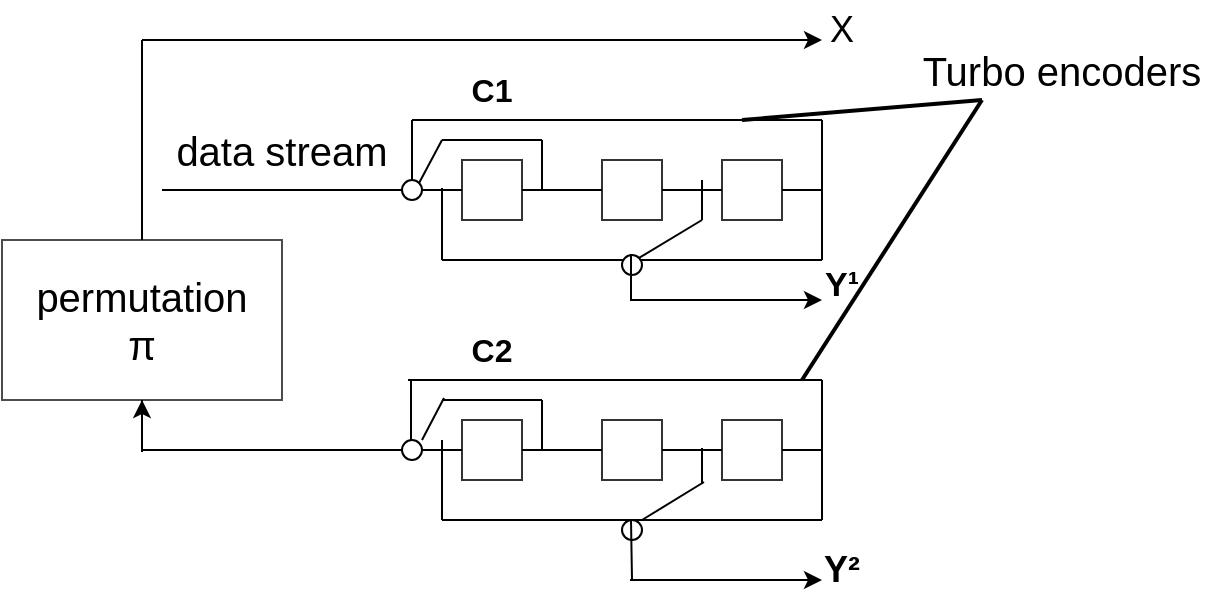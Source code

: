 <mxfile version="24.3.1" type="device" pages="2">
  <diagram name="Page-1" id="XCrYXSxuAxy7HjOUx5iQ">
    <mxGraphModel dx="1050" dy="522" grid="1" gridSize="10" guides="1" tooltips="1" connect="1" arrows="1" fold="1" page="1" pageScale="1" pageWidth="827" pageHeight="1169" math="0" shadow="0">
      <root>
        <mxCell id="0" />
        <mxCell id="1" parent="0" />
        <mxCell id="hU-m6w8Db3_4RPYIs6zg-1" value="" style="rounded=0;whiteSpace=wrap;html=1;opacity=70;" parent="1" vertex="1">
          <mxGeometry x="40" y="730" width="140" height="80" as="geometry" />
        </mxCell>
        <mxCell id="hU-m6w8Db3_4RPYIs6zg-2" value="&lt;font style=&quot;font-size: 20px;&quot;&gt;permutation&lt;br&gt;π&lt;/font&gt;" style="text;html=1;align=center;verticalAlign=middle;whiteSpace=wrap;rounded=0;" parent="1" vertex="1">
          <mxGeometry x="65" y="747.5" width="90" height="45" as="geometry" />
        </mxCell>
        <mxCell id="hU-m6w8Db3_4RPYIs6zg-3" value="" style="endArrow=none;html=1;rounded=0;exitX=0.5;exitY=0;exitDx=0;exitDy=0;" parent="1" source="hU-m6w8Db3_4RPYIs6zg-1" edge="1">
          <mxGeometry width="50" height="50" relative="1" as="geometry">
            <mxPoint x="170" y="710" as="sourcePoint" />
            <mxPoint x="110" y="630" as="targetPoint" />
          </mxGeometry>
        </mxCell>
        <mxCell id="hU-m6w8Db3_4RPYIs6zg-4" value="" style="endArrow=classic;html=1;rounded=0;" parent="1" edge="1">
          <mxGeometry width="50" height="50" relative="1" as="geometry">
            <mxPoint x="110" y="630" as="sourcePoint" />
            <mxPoint x="450" y="630" as="targetPoint" />
          </mxGeometry>
        </mxCell>
        <mxCell id="hU-m6w8Db3_4RPYIs6zg-5" value="" style="ellipse;whiteSpace=wrap;html=1;aspect=fixed;" parent="1" vertex="1">
          <mxGeometry x="240" y="700" width="10" height="10" as="geometry" />
        </mxCell>
        <mxCell id="hU-m6w8Db3_4RPYIs6zg-6" value="" style="whiteSpace=wrap;html=1;aspect=fixed;opacity=80;" parent="1" vertex="1">
          <mxGeometry x="270" y="690" width="30" height="30" as="geometry" />
        </mxCell>
        <mxCell id="hU-m6w8Db3_4RPYIs6zg-7" value="" style="whiteSpace=wrap;html=1;aspect=fixed;opacity=80;" parent="1" vertex="1">
          <mxGeometry x="340" y="690" width="30" height="30" as="geometry" />
        </mxCell>
        <mxCell id="hU-m6w8Db3_4RPYIs6zg-8" value="" style="whiteSpace=wrap;html=1;aspect=fixed;opacity=80;" parent="1" vertex="1">
          <mxGeometry x="400" y="690" width="30" height="30" as="geometry" />
        </mxCell>
        <mxCell id="hU-m6w8Db3_4RPYIs6zg-9" value="" style="whiteSpace=wrap;html=1;aspect=fixed;opacity=80;" parent="1" vertex="1">
          <mxGeometry x="340" y="820" width="30" height="30" as="geometry" />
        </mxCell>
        <mxCell id="hU-m6w8Db3_4RPYIs6zg-10" value="" style="whiteSpace=wrap;html=1;aspect=fixed;opacity=80;" parent="1" vertex="1">
          <mxGeometry x="400" y="820" width="30" height="30" as="geometry" />
        </mxCell>
        <mxCell id="2j8PkrvLRrwbMoOB8lDw-7" value="" style="edgeStyle=orthogonalEdgeStyle;rounded=0;orthogonalLoop=1;jettySize=auto;html=1;" edge="1" parent="1" source="hU-m6w8Db3_4RPYIs6zg-11" target="hU-m6w8Db3_4RPYIs6zg-1">
          <mxGeometry relative="1" as="geometry" />
        </mxCell>
        <mxCell id="hU-m6w8Db3_4RPYIs6zg-11" value="" style="whiteSpace=wrap;html=1;aspect=fixed;opacity=80;" parent="1" vertex="1">
          <mxGeometry x="270" y="820" width="30" height="30" as="geometry" />
        </mxCell>
        <mxCell id="hU-m6w8Db3_4RPYIs6zg-12" value="" style="endArrow=none;html=1;rounded=0;entryX=0;entryY=0.5;entryDx=0;entryDy=0;" parent="1" target="hU-m6w8Db3_4RPYIs6zg-13" edge="1">
          <mxGeometry width="50" height="50" relative="1" as="geometry">
            <mxPoint x="110" y="835" as="sourcePoint" />
            <mxPoint x="240" y="840" as="targetPoint" />
            <Array as="points">
              <mxPoint x="110" y="835" />
            </Array>
          </mxGeometry>
        </mxCell>
        <mxCell id="hU-m6w8Db3_4RPYIs6zg-13" value="" style="ellipse;whiteSpace=wrap;html=1;aspect=fixed;" parent="1" vertex="1">
          <mxGeometry x="240" y="830" width="10" height="10" as="geometry" />
        </mxCell>
        <mxCell id="hU-m6w8Db3_4RPYIs6zg-14" value="" style="endArrow=none;html=1;rounded=0;exitX=1;exitY=0.5;exitDx=0;exitDy=0;entryX=0;entryY=0.5;entryDx=0;entryDy=0;" parent="1" source="hU-m6w8Db3_4RPYIs6zg-5" target="hU-m6w8Db3_4RPYIs6zg-6" edge="1">
          <mxGeometry width="50" height="50" relative="1" as="geometry">
            <mxPoint x="250" y="680" as="sourcePoint" />
            <mxPoint x="300" y="630" as="targetPoint" />
          </mxGeometry>
        </mxCell>
        <mxCell id="hU-m6w8Db3_4RPYIs6zg-15" value="" style="endArrow=none;html=1;rounded=0;exitX=1;exitY=0.5;exitDx=0;exitDy=0;entryX=0;entryY=0.5;entryDx=0;entryDy=0;" parent="1" source="hU-m6w8Db3_4RPYIs6zg-6" target="hU-m6w8Db3_4RPYIs6zg-7" edge="1">
          <mxGeometry width="50" height="50" relative="1" as="geometry">
            <mxPoint x="250" y="680" as="sourcePoint" />
            <mxPoint x="300" y="630" as="targetPoint" />
          </mxGeometry>
        </mxCell>
        <mxCell id="hU-m6w8Db3_4RPYIs6zg-16" value="" style="endArrow=none;html=1;rounded=0;exitX=1;exitY=0.5;exitDx=0;exitDy=0;entryX=0;entryY=0.5;entryDx=0;entryDy=0;" parent="1" source="hU-m6w8Db3_4RPYIs6zg-7" target="hU-m6w8Db3_4RPYIs6zg-8" edge="1">
          <mxGeometry width="50" height="50" relative="1" as="geometry">
            <mxPoint x="250" y="680" as="sourcePoint" />
            <mxPoint x="300" y="630" as="targetPoint" />
          </mxGeometry>
        </mxCell>
        <mxCell id="hU-m6w8Db3_4RPYIs6zg-17" value="" style="endArrow=none;html=1;rounded=0;exitX=1;exitY=0.5;exitDx=0;exitDy=0;entryX=0;entryY=0.5;entryDx=0;entryDy=0;" parent="1" source="hU-m6w8Db3_4RPYIs6zg-13" target="hU-m6w8Db3_4RPYIs6zg-11" edge="1">
          <mxGeometry width="50" height="50" relative="1" as="geometry">
            <mxPoint x="250" y="680" as="sourcePoint" />
            <mxPoint x="300" y="630" as="targetPoint" />
            <Array as="points" />
          </mxGeometry>
        </mxCell>
        <mxCell id="hU-m6w8Db3_4RPYIs6zg-18" value="" style="endArrow=none;html=1;rounded=0;exitX=1;exitY=0.5;exitDx=0;exitDy=0;entryX=0;entryY=0.5;entryDx=0;entryDy=0;" parent="1" source="hU-m6w8Db3_4RPYIs6zg-11" target="hU-m6w8Db3_4RPYIs6zg-9" edge="1">
          <mxGeometry width="50" height="50" relative="1" as="geometry">
            <mxPoint x="250" y="680" as="sourcePoint" />
            <mxPoint x="300" y="630" as="targetPoint" />
          </mxGeometry>
        </mxCell>
        <mxCell id="hU-m6w8Db3_4RPYIs6zg-19" value="" style="endArrow=none;html=1;rounded=0;exitX=1;exitY=0.5;exitDx=0;exitDy=0;entryX=0;entryY=0.5;entryDx=0;entryDy=0;" parent="1" source="hU-m6w8Db3_4RPYIs6zg-9" target="hU-m6w8Db3_4RPYIs6zg-10" edge="1">
          <mxGeometry width="50" height="50" relative="1" as="geometry">
            <mxPoint x="250" y="720" as="sourcePoint" />
            <mxPoint x="300" y="670" as="targetPoint" />
          </mxGeometry>
        </mxCell>
        <mxCell id="hU-m6w8Db3_4RPYIs6zg-20" value="" style="endArrow=none;html=1;rounded=0;exitX=1;exitY=0.5;exitDx=0;exitDy=0;" parent="1" source="hU-m6w8Db3_4RPYIs6zg-10" edge="1">
          <mxGeometry width="50" height="50" relative="1" as="geometry">
            <mxPoint x="380" y="900" as="sourcePoint" />
            <mxPoint x="450" y="835" as="targetPoint" />
          </mxGeometry>
        </mxCell>
        <mxCell id="hU-m6w8Db3_4RPYIs6zg-21" value="" style="endArrow=none;html=1;rounded=0;exitX=1;exitY=0.5;exitDx=0;exitDy=0;" parent="1" source="hU-m6w8Db3_4RPYIs6zg-8" edge="1">
          <mxGeometry width="50" height="50" relative="1" as="geometry">
            <mxPoint x="250" y="720" as="sourcePoint" />
            <mxPoint x="450" y="705" as="targetPoint" />
          </mxGeometry>
        </mxCell>
        <mxCell id="hU-m6w8Db3_4RPYIs6zg-22" value="" style="endArrow=none;html=1;rounded=0;" parent="1" edge="1">
          <mxGeometry width="50" height="50" relative="1" as="geometry">
            <mxPoint x="450" y="740" as="sourcePoint" />
            <mxPoint x="450" y="670" as="targetPoint" />
          </mxGeometry>
        </mxCell>
        <mxCell id="hU-m6w8Db3_4RPYIs6zg-23" value="" style="endArrow=none;html=1;rounded=0;" parent="1" edge="1">
          <mxGeometry width="50" height="50" relative="1" as="geometry">
            <mxPoint x="450" y="870" as="sourcePoint" />
            <mxPoint x="450" y="800" as="targetPoint" />
            <Array as="points">
              <mxPoint x="450" y="847.5" />
            </Array>
          </mxGeometry>
        </mxCell>
        <mxCell id="hU-m6w8Db3_4RPYIs6zg-24" value="" style="endArrow=none;html=1;rounded=0;" parent="1" edge="1">
          <mxGeometry width="50" height="50" relative="1" as="geometry">
            <mxPoint x="245" y="670" as="sourcePoint" />
            <mxPoint x="450" y="670" as="targetPoint" />
          </mxGeometry>
        </mxCell>
        <mxCell id="hU-m6w8Db3_4RPYIs6zg-25" value="" style="endArrow=none;html=1;rounded=0;entryX=0.5;entryY=0;entryDx=0;entryDy=0;" parent="1" target="hU-m6w8Db3_4RPYIs6zg-5" edge="1">
          <mxGeometry width="50" height="50" relative="1" as="geometry">
            <mxPoint x="245" y="670" as="sourcePoint" />
            <mxPoint x="300" y="670" as="targetPoint" />
          </mxGeometry>
        </mxCell>
        <mxCell id="hU-m6w8Db3_4RPYIs6zg-26" value="" style="endArrow=none;html=1;rounded=0;" parent="1" edge="1">
          <mxGeometry width="50" height="50" relative="1" as="geometry">
            <mxPoint x="450" y="740" as="sourcePoint" />
            <mxPoint x="260" y="740" as="targetPoint" />
          </mxGeometry>
        </mxCell>
        <mxCell id="hU-m6w8Db3_4RPYIs6zg-27" value="" style="endArrow=none;html=1;rounded=0;" parent="1" edge="1">
          <mxGeometry width="50" height="50" relative="1" as="geometry">
            <mxPoint x="260" y="740" as="sourcePoint" />
            <mxPoint x="260" y="704" as="targetPoint" />
          </mxGeometry>
        </mxCell>
        <mxCell id="hU-m6w8Db3_4RPYIs6zg-28" value="" style="endArrow=none;html=1;rounded=0;" parent="1" edge="1">
          <mxGeometry width="50" height="50" relative="1" as="geometry">
            <mxPoint x="243" y="800" as="sourcePoint" />
            <mxPoint x="450" y="800" as="targetPoint" />
          </mxGeometry>
        </mxCell>
        <mxCell id="hU-m6w8Db3_4RPYIs6zg-29" value="" style="endArrow=none;html=1;rounded=0;entryX=0.5;entryY=0;entryDx=0;entryDy=0;" parent="1" edge="1">
          <mxGeometry width="50" height="50" relative="1" as="geometry">
            <mxPoint x="244.5" y="800" as="sourcePoint" />
            <mxPoint x="244.5" y="830" as="targetPoint" />
          </mxGeometry>
        </mxCell>
        <mxCell id="hU-m6w8Db3_4RPYIs6zg-30" value="" style="endArrow=none;html=1;rounded=0;" parent="1" edge="1">
          <mxGeometry width="50" height="50" relative="1" as="geometry">
            <mxPoint x="450" y="870" as="sourcePoint" />
            <mxPoint x="260" y="870" as="targetPoint" />
          </mxGeometry>
        </mxCell>
        <mxCell id="hU-m6w8Db3_4RPYIs6zg-31" value="" style="ellipse;whiteSpace=wrap;html=1;aspect=fixed;" parent="1" vertex="1">
          <mxGeometry x="350" y="870" width="10" height="10" as="geometry" />
        </mxCell>
        <mxCell id="hU-m6w8Db3_4RPYIs6zg-32" value="" style="ellipse;whiteSpace=wrap;html=1;aspect=fixed;" parent="1" vertex="1">
          <mxGeometry x="350" y="737.5" width="10" height="10" as="geometry" />
        </mxCell>
        <mxCell id="hU-m6w8Db3_4RPYIs6zg-33" value="&lt;font style=&quot;font-size: 20px;&quot;&gt;data stream&lt;/font&gt;" style="text;html=1;align=center;verticalAlign=middle;whiteSpace=wrap;rounded=0;" parent="1" vertex="1">
          <mxGeometry x="120" y="670" width="120" height="30" as="geometry" />
        </mxCell>
        <mxCell id="hU-m6w8Db3_4RPYIs6zg-34" value="" style="endArrow=none;html=1;rounded=0;" parent="1" edge="1">
          <mxGeometry width="50" height="50" relative="1" as="geometry">
            <mxPoint x="310" y="705" as="sourcePoint" />
            <mxPoint x="310" y="680" as="targetPoint" />
          </mxGeometry>
        </mxCell>
        <mxCell id="hU-m6w8Db3_4RPYIs6zg-35" value="" style="endArrow=none;html=1;rounded=0;" parent="1" edge="1">
          <mxGeometry width="50" height="50" relative="1" as="geometry">
            <mxPoint x="260" y="680" as="sourcePoint" />
            <mxPoint x="310" y="680" as="targetPoint" />
          </mxGeometry>
        </mxCell>
        <mxCell id="hU-m6w8Db3_4RPYIs6zg-36" value="" style="endArrow=none;html=1;rounded=0;" parent="1" edge="1">
          <mxGeometry width="50" height="50" relative="1" as="geometry">
            <mxPoint x="310" y="835" as="sourcePoint" />
            <mxPoint x="310" y="810" as="targetPoint" />
          </mxGeometry>
        </mxCell>
        <mxCell id="hU-m6w8Db3_4RPYIs6zg-37" value="" style="endArrow=none;html=1;rounded=0;" parent="1" edge="1">
          <mxGeometry width="50" height="50" relative="1" as="geometry">
            <mxPoint x="260" y="810" as="sourcePoint" />
            <mxPoint x="310" y="810" as="targetPoint" />
          </mxGeometry>
        </mxCell>
        <mxCell id="hU-m6w8Db3_4RPYIs6zg-38" value="" style="endArrow=none;html=1;rounded=0;exitX=1;exitY=0;exitDx=0;exitDy=0;" parent="1" source="hU-m6w8Db3_4RPYIs6zg-5" edge="1">
          <mxGeometry width="50" height="50" relative="1" as="geometry">
            <mxPoint x="250" y="720" as="sourcePoint" />
            <mxPoint x="260" y="680" as="targetPoint" />
          </mxGeometry>
        </mxCell>
        <mxCell id="hU-m6w8Db3_4RPYIs6zg-39" value="" style="endArrow=none;html=1;rounded=0;" parent="1" edge="1">
          <mxGeometry width="50" height="50" relative="1" as="geometry">
            <mxPoint x="250" y="830" as="sourcePoint" />
            <mxPoint x="261" y="809" as="targetPoint" />
          </mxGeometry>
        </mxCell>
        <mxCell id="hU-m6w8Db3_4RPYIs6zg-40" value="" style="endArrow=none;html=1;rounded=0;endSize=12;" parent="1" edge="1">
          <mxGeometry width="50" height="50" relative="1" as="geometry">
            <mxPoint x="390" y="720" as="sourcePoint" />
            <mxPoint x="390" y="700" as="targetPoint" />
          </mxGeometry>
        </mxCell>
        <mxCell id="hU-m6w8Db3_4RPYIs6zg-41" value="" style="endArrow=none;html=1;rounded=0;" parent="1" edge="1">
          <mxGeometry width="50" height="50" relative="1" as="geometry">
            <mxPoint x="390" y="852" as="sourcePoint" />
            <mxPoint x="390" y="834" as="targetPoint" />
          </mxGeometry>
        </mxCell>
        <mxCell id="hU-m6w8Db3_4RPYIs6zg-42" value="" style="endArrow=none;html=1;rounded=0;exitX=1;exitY=0;exitDx=0;exitDy=0;" parent="1" source="hU-m6w8Db3_4RPYIs6zg-32" edge="1">
          <mxGeometry width="50" height="50" relative="1" as="geometry">
            <mxPoint x="250" y="720" as="sourcePoint" />
            <mxPoint x="390" y="720" as="targetPoint" />
          </mxGeometry>
        </mxCell>
        <mxCell id="hU-m6w8Db3_4RPYIs6zg-43" value="" style="endArrow=none;html=1;rounded=0;exitX=1;exitY=0;exitDx=0;exitDy=0;" parent="1" edge="1">
          <mxGeometry width="50" height="50" relative="1" as="geometry">
            <mxPoint x="360" y="870" as="sourcePoint" />
            <mxPoint x="391" y="851" as="targetPoint" />
          </mxGeometry>
        </mxCell>
        <mxCell id="hU-m6w8Db3_4RPYIs6zg-44" value="" style="endArrow=none;html=1;rounded=0;" parent="1" edge="1">
          <mxGeometry width="50" height="50" relative="1" as="geometry">
            <mxPoint x="354.5" y="760" as="sourcePoint" />
            <mxPoint x="354.5" y="737" as="targetPoint" />
          </mxGeometry>
        </mxCell>
        <mxCell id="hU-m6w8Db3_4RPYIs6zg-45" value="" style="endArrow=none;html=1;rounded=0;" parent="1" edge="1">
          <mxGeometry width="50" height="50" relative="1" as="geometry">
            <mxPoint x="355" y="900" as="sourcePoint" />
            <mxPoint x="354.5" y="870" as="targetPoint" />
          </mxGeometry>
        </mxCell>
        <mxCell id="hU-m6w8Db3_4RPYIs6zg-46" value="" style="endArrow=classic;html=1;rounded=0;" parent="1" edge="1">
          <mxGeometry width="50" height="50" relative="1" as="geometry">
            <mxPoint x="354" y="760" as="sourcePoint" />
            <mxPoint x="450" y="760" as="targetPoint" />
          </mxGeometry>
        </mxCell>
        <mxCell id="hU-m6w8Db3_4RPYIs6zg-47" value="" style="endArrow=classic;html=1;rounded=0;" parent="1" edge="1">
          <mxGeometry width="50" height="50" relative="1" as="geometry">
            <mxPoint x="354" y="900" as="sourcePoint" />
            <mxPoint x="450" y="900" as="targetPoint" />
          </mxGeometry>
        </mxCell>
        <mxCell id="hU-m6w8Db3_4RPYIs6zg-48" value="&lt;font style=&quot;font-size: 18px;&quot;&gt;X&lt;/font&gt;" style="text;html=1;align=center;verticalAlign=middle;whiteSpace=wrap;rounded=0;fontSize=18;" parent="1" vertex="1">
          <mxGeometry x="430" y="610" width="60" height="30" as="geometry" />
        </mxCell>
        <mxCell id="hU-m6w8Db3_4RPYIs6zg-49" value="&lt;span style=&quot;font-size: 16px;&quot;&gt;&lt;b style=&quot;font-size: 16px;&quot;&gt;C1&lt;/b&gt;&lt;/span&gt;" style="text;html=1;align=center;verticalAlign=middle;whiteSpace=wrap;rounded=0;fontSize=16;" parent="1" vertex="1">
          <mxGeometry x="255" y="640" width="60" height="30" as="geometry" />
        </mxCell>
        <mxCell id="hU-m6w8Db3_4RPYIs6zg-50" value="&lt;font style=&quot;font-size: 16px;&quot;&gt;&lt;b style=&quot;font-size: 16px;&quot;&gt;C2&lt;/b&gt;&lt;/font&gt;" style="text;html=1;align=center;verticalAlign=middle;whiteSpace=wrap;rounded=0;fontSize=16;" parent="1" vertex="1">
          <mxGeometry x="255" y="770" width="60" height="30" as="geometry" />
        </mxCell>
        <mxCell id="hU-m6w8Db3_4RPYIs6zg-51" value="&lt;b style=&quot;font-size: 17px;&quot;&gt;&lt;font style=&quot;font-size: 17px;&quot;&gt;Y¹&lt;/font&gt;&lt;/b&gt;" style="text;html=1;align=center;verticalAlign=middle;whiteSpace=wrap;rounded=0;fontSize=17;" parent="1" vertex="1">
          <mxGeometry x="430" y="737.5" width="60" height="30" as="geometry" />
        </mxCell>
        <mxCell id="hU-m6w8Db3_4RPYIs6zg-52" value="&lt;font style=&quot;font-size: 18px;&quot;&gt;&lt;b style=&quot;font-size: 18px;&quot;&gt;Y²&lt;/b&gt;&lt;/font&gt;" style="text;html=1;align=center;verticalAlign=middle;whiteSpace=wrap;rounded=0;fontSize=18;" parent="1" vertex="1">
          <mxGeometry x="430" y="880" width="60" height="30" as="geometry" />
        </mxCell>
        <mxCell id="hU-m6w8Db3_4RPYIs6zg-53" value="" style="endArrow=none;html=1;rounded=0;strokeWidth=2;" parent="1" edge="1">
          <mxGeometry width="50" height="50" relative="1" as="geometry">
            <mxPoint x="410" y="670" as="sourcePoint" />
            <mxPoint x="530" y="660" as="targetPoint" />
          </mxGeometry>
        </mxCell>
        <mxCell id="hU-m6w8Db3_4RPYIs6zg-54" value="" style="endArrow=none;html=1;rounded=0;strokeWidth=2;" parent="1" edge="1">
          <mxGeometry width="50" height="50" relative="1" as="geometry">
            <mxPoint x="440" y="800" as="sourcePoint" />
            <mxPoint x="530" y="660" as="targetPoint" />
          </mxGeometry>
        </mxCell>
        <mxCell id="hU-m6w8Db3_4RPYIs6zg-55" value="&lt;font style=&quot;font-size: 20px;&quot;&gt;Turbo encoders&lt;/font&gt;" style="text;html=1;align=center;verticalAlign=middle;whiteSpace=wrap;rounded=0;fontSize=16;" parent="1" vertex="1">
          <mxGeometry x="490" y="630" width="160" height="30" as="geometry" />
        </mxCell>
        <mxCell id="hU-m6w8Db3_4RPYIs6zg-56" value="" style="endArrow=none;html=1;rounded=0;entryX=0.5;entryY=1;entryDx=0;entryDy=0;" parent="1" target="hU-m6w8Db3_4RPYIs6zg-1" edge="1">
          <mxGeometry width="50" height="50" relative="1" as="geometry">
            <mxPoint x="110" y="836" as="sourcePoint" />
            <mxPoint x="80" y="890" as="targetPoint" />
          </mxGeometry>
        </mxCell>
        <mxCell id="hU-m6w8Db3_4RPYIs6zg-57" value="" style="endArrow=none;html=1;rounded=0;entryX=0;entryY=0.5;entryDx=0;entryDy=0;" parent="1" target="hU-m6w8Db3_4RPYIs6zg-5" edge="1">
          <mxGeometry width="50" height="50" relative="1" as="geometry">
            <mxPoint x="120" y="705" as="sourcePoint" />
            <mxPoint x="30" y="860" as="targetPoint" />
          </mxGeometry>
        </mxCell>
        <mxCell id="2j8PkrvLRrwbMoOB8lDw-6" value="" style="endArrow=none;html=1;rounded=0;" edge="1" parent="1">
          <mxGeometry width="50" height="50" relative="1" as="geometry">
            <mxPoint x="260" y="840" as="sourcePoint" />
            <mxPoint x="260" y="830" as="targetPoint" />
            <Array as="points">
              <mxPoint x="260" y="870" />
            </Array>
          </mxGeometry>
        </mxCell>
      </root>
    </mxGraphModel>
  </diagram>
  <diagram id="F5xEe7ycXp1y-zkxst-5" name="Page-2">
    <mxGraphModel dx="1050" dy="522" grid="1" gridSize="10" guides="1" tooltips="1" connect="1" arrows="1" fold="1" page="1" pageScale="1" pageWidth="850" pageHeight="1100" math="0" shadow="0">
      <root>
        <mxCell id="0" />
        <mxCell id="1" parent="0" />
      </root>
    </mxGraphModel>
  </diagram>
</mxfile>
